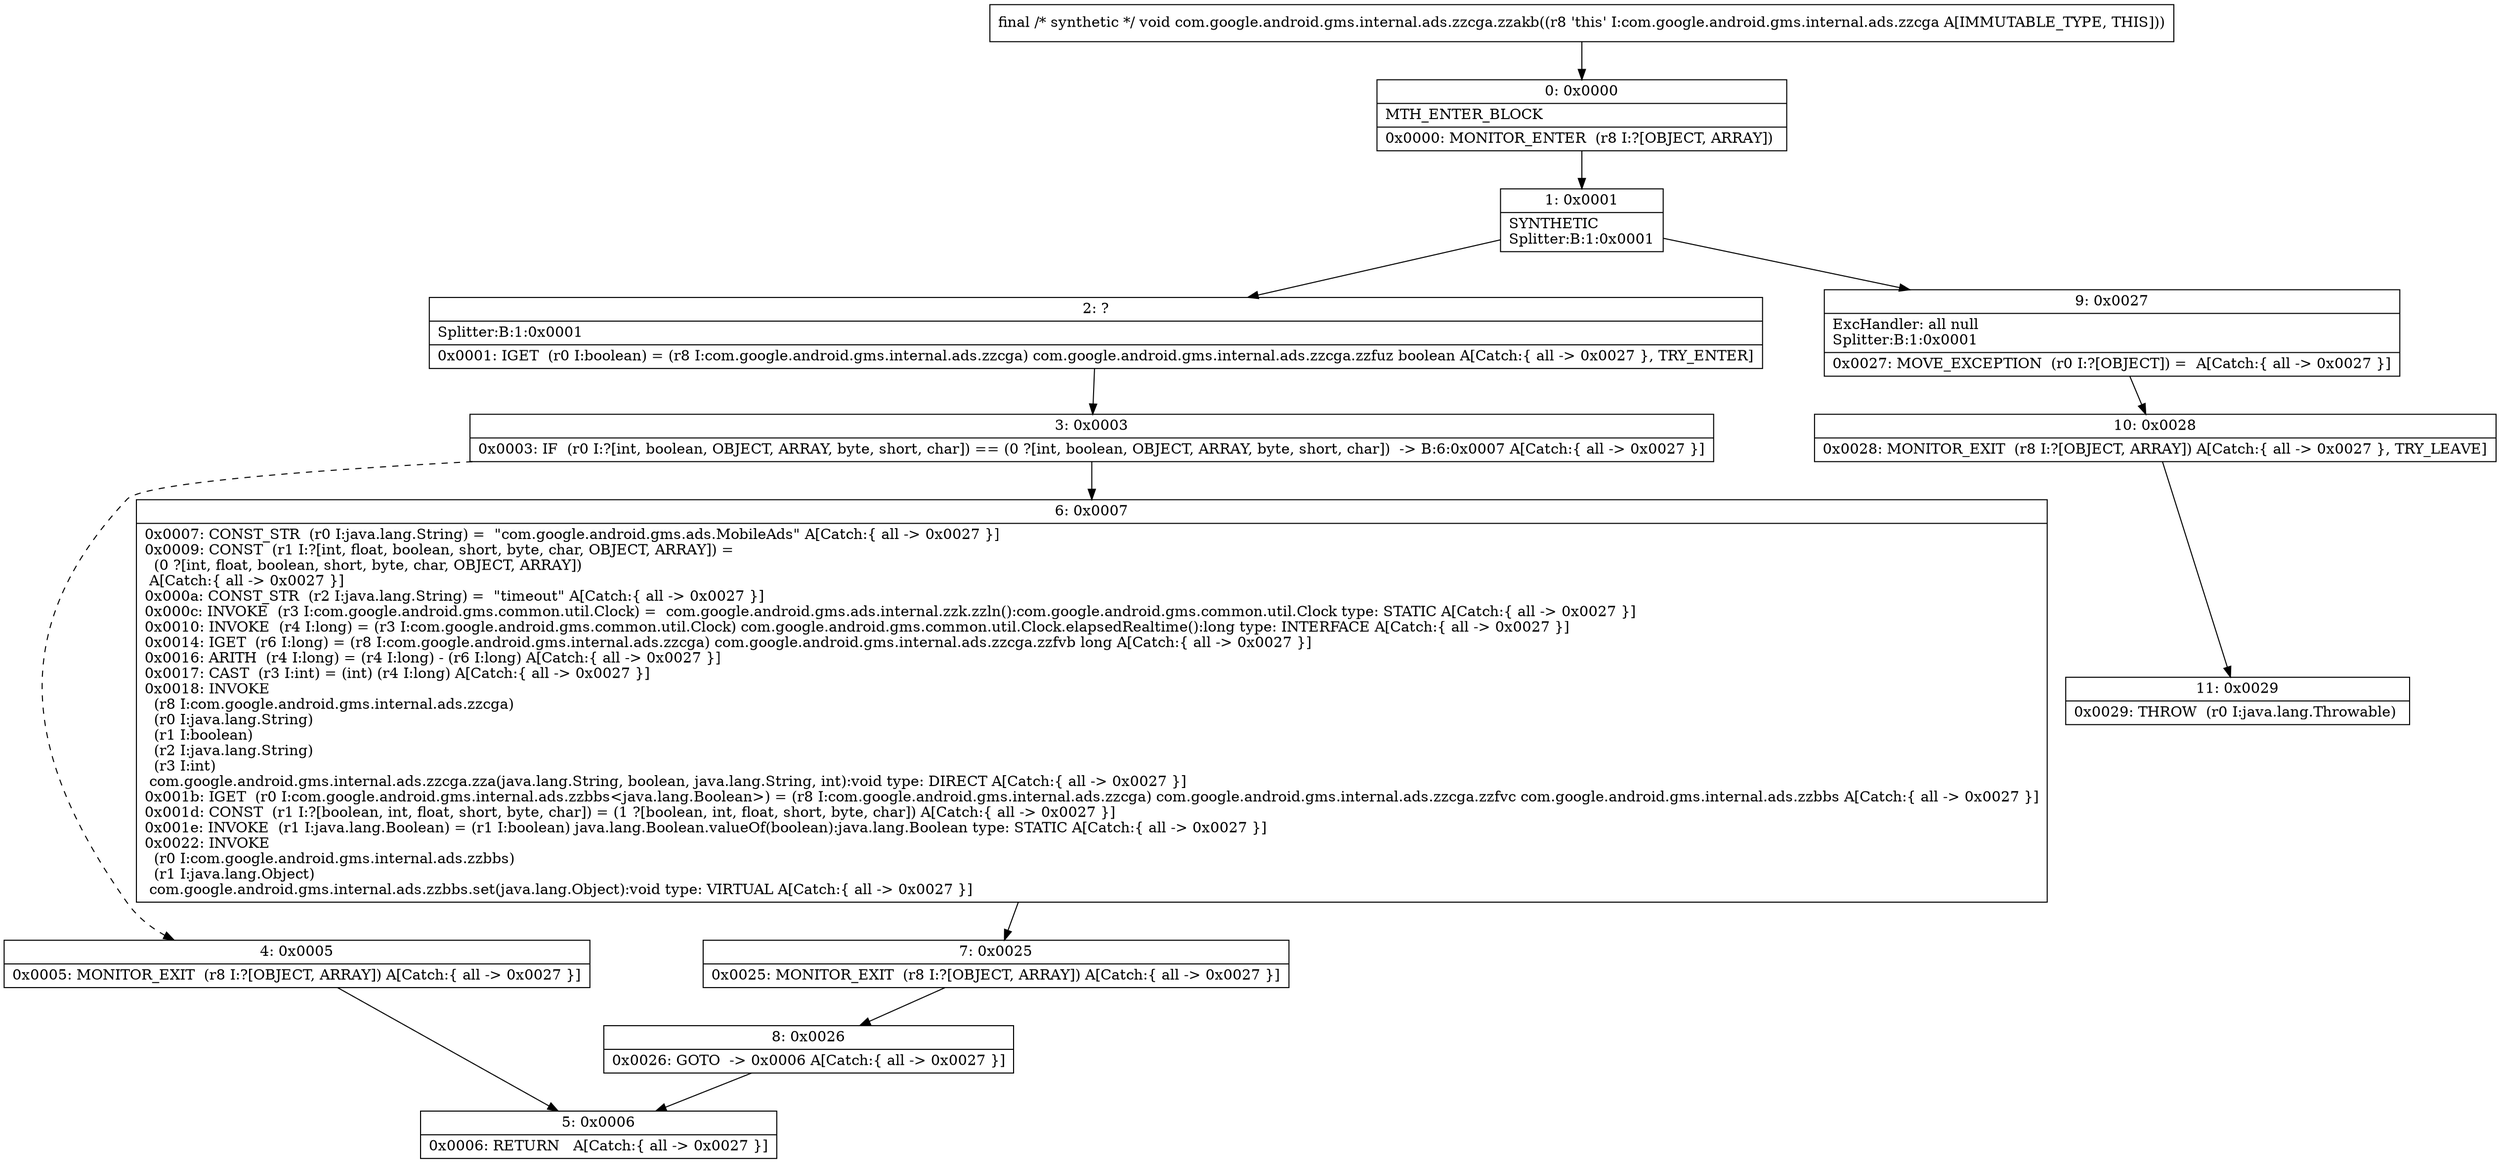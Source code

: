digraph "CFG forcom.google.android.gms.internal.ads.zzcga.zzakb()V" {
Node_0 [shape=record,label="{0\:\ 0x0000|MTH_ENTER_BLOCK\l|0x0000: MONITOR_ENTER  (r8 I:?[OBJECT, ARRAY]) \l}"];
Node_1 [shape=record,label="{1\:\ 0x0001|SYNTHETIC\lSplitter:B:1:0x0001\l}"];
Node_2 [shape=record,label="{2\:\ ?|Splitter:B:1:0x0001\l|0x0001: IGET  (r0 I:boolean) = (r8 I:com.google.android.gms.internal.ads.zzcga) com.google.android.gms.internal.ads.zzcga.zzfuz boolean A[Catch:\{ all \-\> 0x0027 \}, TRY_ENTER]\l}"];
Node_3 [shape=record,label="{3\:\ 0x0003|0x0003: IF  (r0 I:?[int, boolean, OBJECT, ARRAY, byte, short, char]) == (0 ?[int, boolean, OBJECT, ARRAY, byte, short, char])  \-\> B:6:0x0007 A[Catch:\{ all \-\> 0x0027 \}]\l}"];
Node_4 [shape=record,label="{4\:\ 0x0005|0x0005: MONITOR_EXIT  (r8 I:?[OBJECT, ARRAY]) A[Catch:\{ all \-\> 0x0027 \}]\l}"];
Node_5 [shape=record,label="{5\:\ 0x0006|0x0006: RETURN   A[Catch:\{ all \-\> 0x0027 \}]\l}"];
Node_6 [shape=record,label="{6\:\ 0x0007|0x0007: CONST_STR  (r0 I:java.lang.String) =  \"com.google.android.gms.ads.MobileAds\" A[Catch:\{ all \-\> 0x0027 \}]\l0x0009: CONST  (r1 I:?[int, float, boolean, short, byte, char, OBJECT, ARRAY]) = \l  (0 ?[int, float, boolean, short, byte, char, OBJECT, ARRAY])\l A[Catch:\{ all \-\> 0x0027 \}]\l0x000a: CONST_STR  (r2 I:java.lang.String) =  \"timeout\" A[Catch:\{ all \-\> 0x0027 \}]\l0x000c: INVOKE  (r3 I:com.google.android.gms.common.util.Clock) =  com.google.android.gms.ads.internal.zzk.zzln():com.google.android.gms.common.util.Clock type: STATIC A[Catch:\{ all \-\> 0x0027 \}]\l0x0010: INVOKE  (r4 I:long) = (r3 I:com.google.android.gms.common.util.Clock) com.google.android.gms.common.util.Clock.elapsedRealtime():long type: INTERFACE A[Catch:\{ all \-\> 0x0027 \}]\l0x0014: IGET  (r6 I:long) = (r8 I:com.google.android.gms.internal.ads.zzcga) com.google.android.gms.internal.ads.zzcga.zzfvb long A[Catch:\{ all \-\> 0x0027 \}]\l0x0016: ARITH  (r4 I:long) = (r4 I:long) \- (r6 I:long) A[Catch:\{ all \-\> 0x0027 \}]\l0x0017: CAST  (r3 I:int) = (int) (r4 I:long) A[Catch:\{ all \-\> 0x0027 \}]\l0x0018: INVOKE  \l  (r8 I:com.google.android.gms.internal.ads.zzcga)\l  (r0 I:java.lang.String)\l  (r1 I:boolean)\l  (r2 I:java.lang.String)\l  (r3 I:int)\l com.google.android.gms.internal.ads.zzcga.zza(java.lang.String, boolean, java.lang.String, int):void type: DIRECT A[Catch:\{ all \-\> 0x0027 \}]\l0x001b: IGET  (r0 I:com.google.android.gms.internal.ads.zzbbs\<java.lang.Boolean\>) = (r8 I:com.google.android.gms.internal.ads.zzcga) com.google.android.gms.internal.ads.zzcga.zzfvc com.google.android.gms.internal.ads.zzbbs A[Catch:\{ all \-\> 0x0027 \}]\l0x001d: CONST  (r1 I:?[boolean, int, float, short, byte, char]) = (1 ?[boolean, int, float, short, byte, char]) A[Catch:\{ all \-\> 0x0027 \}]\l0x001e: INVOKE  (r1 I:java.lang.Boolean) = (r1 I:boolean) java.lang.Boolean.valueOf(boolean):java.lang.Boolean type: STATIC A[Catch:\{ all \-\> 0x0027 \}]\l0x0022: INVOKE  \l  (r0 I:com.google.android.gms.internal.ads.zzbbs)\l  (r1 I:java.lang.Object)\l com.google.android.gms.internal.ads.zzbbs.set(java.lang.Object):void type: VIRTUAL A[Catch:\{ all \-\> 0x0027 \}]\l}"];
Node_7 [shape=record,label="{7\:\ 0x0025|0x0025: MONITOR_EXIT  (r8 I:?[OBJECT, ARRAY]) A[Catch:\{ all \-\> 0x0027 \}]\l}"];
Node_8 [shape=record,label="{8\:\ 0x0026|0x0026: GOTO  \-\> 0x0006 A[Catch:\{ all \-\> 0x0027 \}]\l}"];
Node_9 [shape=record,label="{9\:\ 0x0027|ExcHandler: all null\lSplitter:B:1:0x0001\l|0x0027: MOVE_EXCEPTION  (r0 I:?[OBJECT]) =  A[Catch:\{ all \-\> 0x0027 \}]\l}"];
Node_10 [shape=record,label="{10\:\ 0x0028|0x0028: MONITOR_EXIT  (r8 I:?[OBJECT, ARRAY]) A[Catch:\{ all \-\> 0x0027 \}, TRY_LEAVE]\l}"];
Node_11 [shape=record,label="{11\:\ 0x0029|0x0029: THROW  (r0 I:java.lang.Throwable) \l}"];
MethodNode[shape=record,label="{final \/* synthetic *\/ void com.google.android.gms.internal.ads.zzcga.zzakb((r8 'this' I:com.google.android.gms.internal.ads.zzcga A[IMMUTABLE_TYPE, THIS])) }"];
MethodNode -> Node_0;
Node_0 -> Node_1;
Node_1 -> Node_2;
Node_1 -> Node_9;
Node_2 -> Node_3;
Node_3 -> Node_4[style=dashed];
Node_3 -> Node_6;
Node_4 -> Node_5;
Node_6 -> Node_7;
Node_7 -> Node_8;
Node_8 -> Node_5;
Node_9 -> Node_10;
Node_10 -> Node_11;
}

